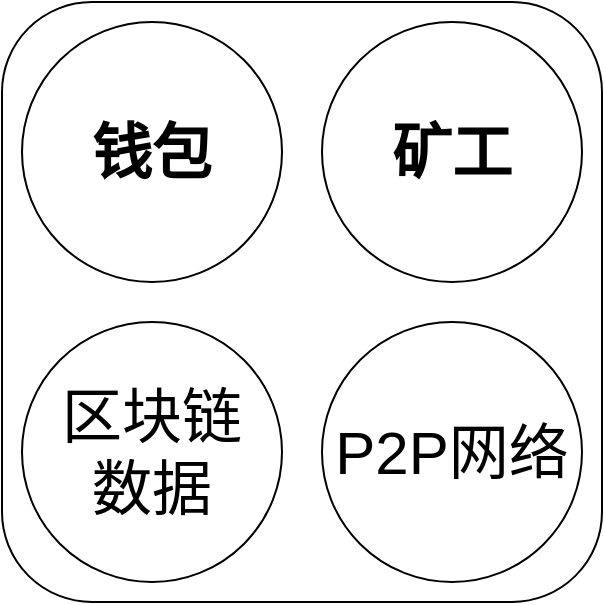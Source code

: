 <mxfile version="14.5.10" type="github">
  <diagram id="egXMzA5UWLXAuYc3l472" name="Page-1">
    <mxGraphModel dx="1106" dy="614" grid="1" gridSize="10" guides="1" tooltips="1" connect="1" arrows="1" fold="1" page="0" pageScale="1" pageWidth="827" pageHeight="1169" math="0" shadow="0">
      <root>
        <mxCell id="0" />
        <mxCell id="1" parent="0" />
        <mxCell id="uSGm3zNpoxRwYYH2sIDU-1" value="" style="rounded=1;whiteSpace=wrap;html=1;" vertex="1" parent="1">
          <mxGeometry x="60" y="100" width="300" height="300" as="geometry" />
        </mxCell>
        <mxCell id="uSGm3zNpoxRwYYH2sIDU-5" value="&lt;font style=&quot;font-size: 30px&quot;&gt;&lt;b&gt;钱包&lt;/b&gt;&lt;/font&gt;" style="ellipse;whiteSpace=wrap;html=1;aspect=fixed;" vertex="1" parent="1">
          <mxGeometry x="70" y="110" width="130" height="130" as="geometry" />
        </mxCell>
        <mxCell id="uSGm3zNpoxRwYYH2sIDU-8" value="&lt;font style=&quot;font-size: 30px&quot;&gt;区块链&lt;br&gt;数据&lt;/font&gt;" style="ellipse;whiteSpace=wrap;html=1;aspect=fixed;" vertex="1" parent="1">
          <mxGeometry x="70" y="260" width="130" height="130" as="geometry" />
        </mxCell>
        <mxCell id="uSGm3zNpoxRwYYH2sIDU-9" value="&lt;font style=&quot;font-size: 30px&quot;&gt;&lt;b&gt;矿工&lt;/b&gt;&lt;/font&gt;" style="ellipse;whiteSpace=wrap;html=1;aspect=fixed;" vertex="1" parent="1">
          <mxGeometry x="220" y="110" width="130" height="130" as="geometry" />
        </mxCell>
        <mxCell id="uSGm3zNpoxRwYYH2sIDU-10" value="&lt;font style=&quot;font-size: 30px&quot;&gt;P2P网络&lt;/font&gt;" style="ellipse;whiteSpace=wrap;html=1;aspect=fixed;" vertex="1" parent="1">
          <mxGeometry x="220" y="260" width="130" height="130" as="geometry" />
        </mxCell>
      </root>
    </mxGraphModel>
  </diagram>
</mxfile>

